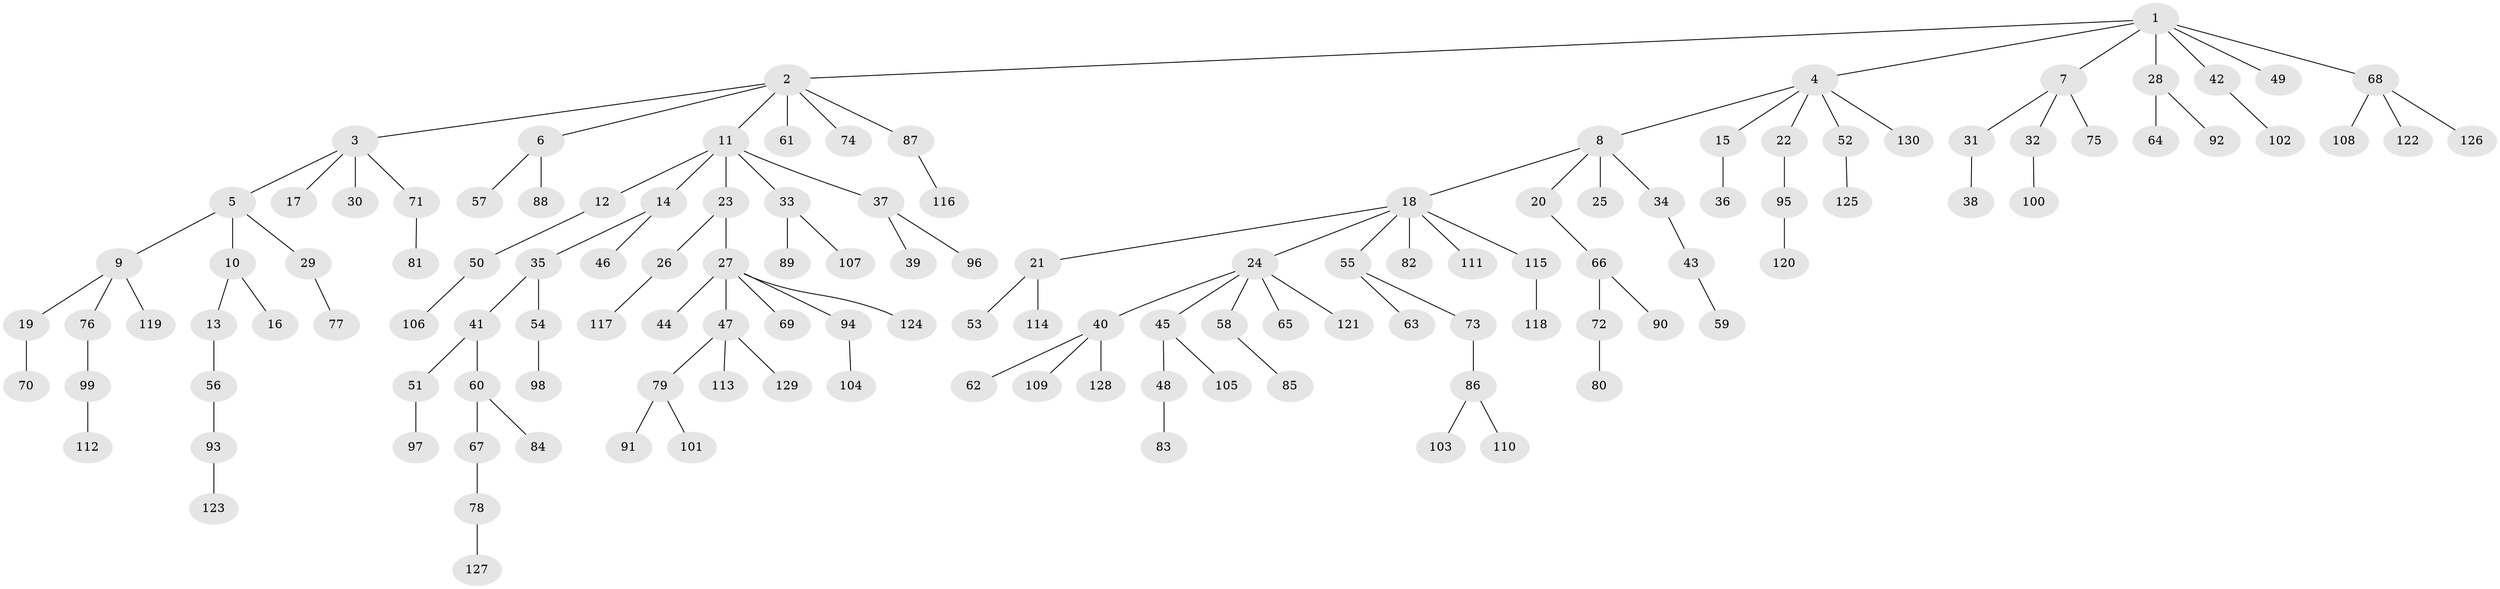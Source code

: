// coarse degree distribution, {8: 0.011363636363636364, 6: 0.045454545454545456, 4: 0.03409090909090909, 2: 0.18181818181818182, 5: 0.045454545454545456, 7: 0.011363636363636364, 1: 0.6022727272727273, 3: 0.06818181818181818}
// Generated by graph-tools (version 1.1) at 2025/52/02/27/25 19:52:13]
// undirected, 130 vertices, 129 edges
graph export_dot {
graph [start="1"]
  node [color=gray90,style=filled];
  1;
  2;
  3;
  4;
  5;
  6;
  7;
  8;
  9;
  10;
  11;
  12;
  13;
  14;
  15;
  16;
  17;
  18;
  19;
  20;
  21;
  22;
  23;
  24;
  25;
  26;
  27;
  28;
  29;
  30;
  31;
  32;
  33;
  34;
  35;
  36;
  37;
  38;
  39;
  40;
  41;
  42;
  43;
  44;
  45;
  46;
  47;
  48;
  49;
  50;
  51;
  52;
  53;
  54;
  55;
  56;
  57;
  58;
  59;
  60;
  61;
  62;
  63;
  64;
  65;
  66;
  67;
  68;
  69;
  70;
  71;
  72;
  73;
  74;
  75;
  76;
  77;
  78;
  79;
  80;
  81;
  82;
  83;
  84;
  85;
  86;
  87;
  88;
  89;
  90;
  91;
  92;
  93;
  94;
  95;
  96;
  97;
  98;
  99;
  100;
  101;
  102;
  103;
  104;
  105;
  106;
  107;
  108;
  109;
  110;
  111;
  112;
  113;
  114;
  115;
  116;
  117;
  118;
  119;
  120;
  121;
  122;
  123;
  124;
  125;
  126;
  127;
  128;
  129;
  130;
  1 -- 2;
  1 -- 4;
  1 -- 7;
  1 -- 28;
  1 -- 42;
  1 -- 49;
  1 -- 68;
  2 -- 3;
  2 -- 6;
  2 -- 11;
  2 -- 61;
  2 -- 74;
  2 -- 87;
  3 -- 5;
  3 -- 17;
  3 -- 30;
  3 -- 71;
  4 -- 8;
  4 -- 15;
  4 -- 22;
  4 -- 52;
  4 -- 130;
  5 -- 9;
  5 -- 10;
  5 -- 29;
  6 -- 57;
  6 -- 88;
  7 -- 31;
  7 -- 32;
  7 -- 75;
  8 -- 18;
  8 -- 20;
  8 -- 25;
  8 -- 34;
  9 -- 19;
  9 -- 76;
  9 -- 119;
  10 -- 13;
  10 -- 16;
  11 -- 12;
  11 -- 14;
  11 -- 23;
  11 -- 33;
  11 -- 37;
  12 -- 50;
  13 -- 56;
  14 -- 35;
  14 -- 46;
  15 -- 36;
  18 -- 21;
  18 -- 24;
  18 -- 55;
  18 -- 82;
  18 -- 111;
  18 -- 115;
  19 -- 70;
  20 -- 66;
  21 -- 53;
  21 -- 114;
  22 -- 95;
  23 -- 26;
  23 -- 27;
  24 -- 40;
  24 -- 45;
  24 -- 58;
  24 -- 65;
  24 -- 121;
  26 -- 117;
  27 -- 44;
  27 -- 47;
  27 -- 69;
  27 -- 94;
  27 -- 124;
  28 -- 64;
  28 -- 92;
  29 -- 77;
  31 -- 38;
  32 -- 100;
  33 -- 89;
  33 -- 107;
  34 -- 43;
  35 -- 41;
  35 -- 54;
  37 -- 39;
  37 -- 96;
  40 -- 62;
  40 -- 109;
  40 -- 128;
  41 -- 51;
  41 -- 60;
  42 -- 102;
  43 -- 59;
  45 -- 48;
  45 -- 105;
  47 -- 79;
  47 -- 113;
  47 -- 129;
  48 -- 83;
  50 -- 106;
  51 -- 97;
  52 -- 125;
  54 -- 98;
  55 -- 63;
  55 -- 73;
  56 -- 93;
  58 -- 85;
  60 -- 67;
  60 -- 84;
  66 -- 72;
  66 -- 90;
  67 -- 78;
  68 -- 108;
  68 -- 122;
  68 -- 126;
  71 -- 81;
  72 -- 80;
  73 -- 86;
  76 -- 99;
  78 -- 127;
  79 -- 91;
  79 -- 101;
  86 -- 103;
  86 -- 110;
  87 -- 116;
  93 -- 123;
  94 -- 104;
  95 -- 120;
  99 -- 112;
  115 -- 118;
}
